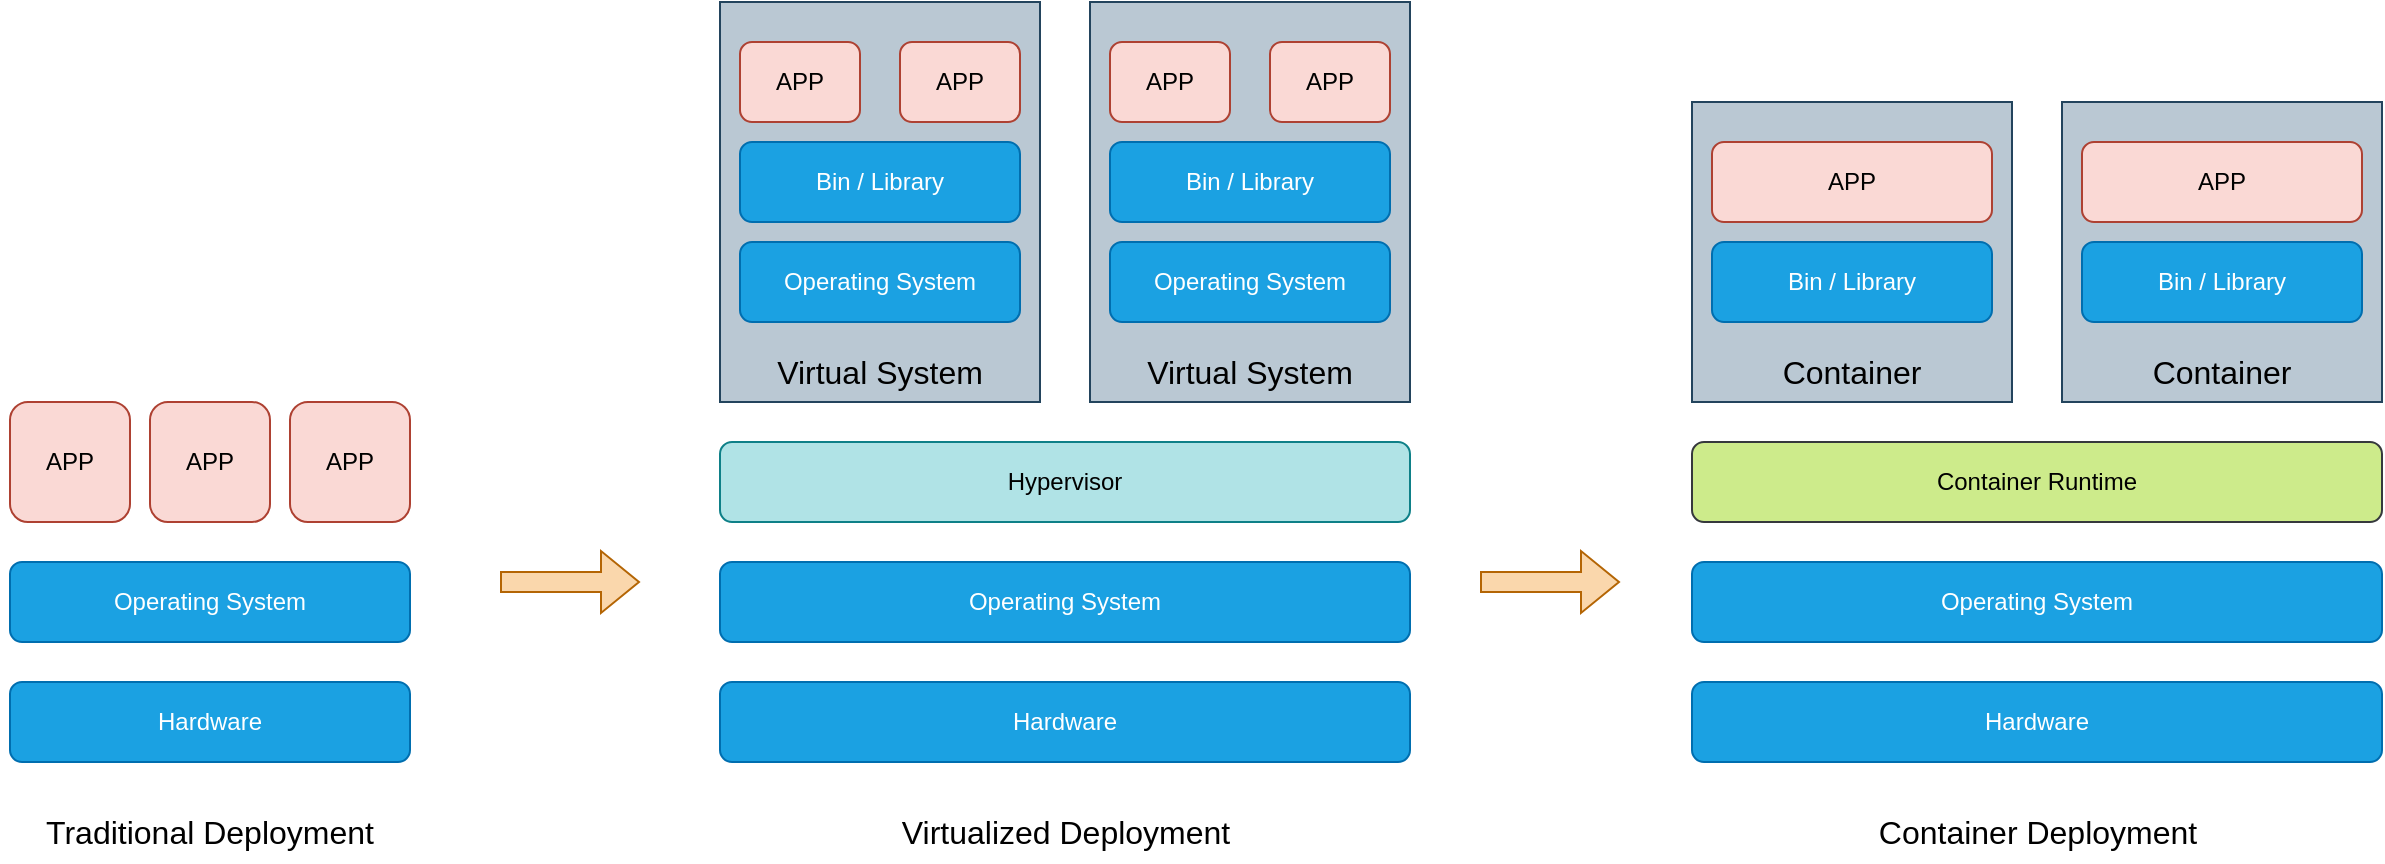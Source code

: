 <mxfile version="22.0.8" type="github">
  <diagram name="第 1 页" id="i1kklar53S_GGs_v64jb">
    <mxGraphModel dx="1242" dy="756" grid="1" gridSize="10" guides="1" tooltips="1" connect="1" arrows="1" fold="1" page="1" pageScale="1" pageWidth="827" pageHeight="1169" math="0" shadow="0">
      <root>
        <mxCell id="0" />
        <mxCell id="1" parent="0" />
        <mxCell id="-WrX6jAIOm3FxNoPc4Nv-13" value="" style="rounded=0;whiteSpace=wrap;html=1;fillColor=#bac8d3;strokeColor=#23445d;" vertex="1" parent="1">
          <mxGeometry x="410" y="70" width="160" height="200" as="geometry" />
        </mxCell>
        <mxCell id="-WrX6jAIOm3FxNoPc4Nv-1" value="Hardware" style="rounded=1;whiteSpace=wrap;html=1;fillColor=#1ba1e2;strokeColor=#006EAF;fontColor=#ffffff;" vertex="1" parent="1">
          <mxGeometry x="55" y="410" width="200" height="40" as="geometry" />
        </mxCell>
        <mxCell id="-WrX6jAIOm3FxNoPc4Nv-2" value="Traditional Deployment" style="text;html=1;strokeColor=none;fillColor=none;align=center;verticalAlign=middle;whiteSpace=wrap;rounded=0;fontSize=16;" vertex="1" parent="1">
          <mxGeometry x="50" y="470" width="210" height="30" as="geometry" />
        </mxCell>
        <mxCell id="-WrX6jAIOm3FxNoPc4Nv-3" value="Operating System" style="rounded=1;whiteSpace=wrap;html=1;fillColor=#1ba1e2;strokeColor=#006EAF;fontColor=#ffffff;" vertex="1" parent="1">
          <mxGeometry x="55" y="350" width="200" height="40" as="geometry" />
        </mxCell>
        <mxCell id="-WrX6jAIOm3FxNoPc4Nv-4" value="APP" style="rounded=1;whiteSpace=wrap;html=1;fillColor=#fad9d5;strokeColor=#ae4132;" vertex="1" parent="1">
          <mxGeometry x="55" y="270" width="60" height="60" as="geometry" />
        </mxCell>
        <mxCell id="-WrX6jAIOm3FxNoPc4Nv-5" value="APP" style="rounded=1;whiteSpace=wrap;html=1;fillColor=#fad9d5;strokeColor=#ae4132;" vertex="1" parent="1">
          <mxGeometry x="195" y="270" width="60" height="60" as="geometry" />
        </mxCell>
        <mxCell id="-WrX6jAIOm3FxNoPc4Nv-6" value="APP" style="rounded=1;whiteSpace=wrap;html=1;fillColor=#fad9d5;strokeColor=#ae4132;" vertex="1" parent="1">
          <mxGeometry x="125" y="270" width="60" height="60" as="geometry" />
        </mxCell>
        <mxCell id="-WrX6jAIOm3FxNoPc4Nv-7" value="Hardware" style="rounded=1;whiteSpace=wrap;html=1;fillColor=#1ba1e2;strokeColor=#006EAF;fontColor=#ffffff;" vertex="1" parent="1">
          <mxGeometry x="410" y="410" width="345" height="40" as="geometry" />
        </mxCell>
        <mxCell id="-WrX6jAIOm3FxNoPc4Nv-8" value="Virtualized Deployment" style="text;html=1;strokeColor=none;fillColor=none;align=center;verticalAlign=middle;whiteSpace=wrap;rounded=0;fontSize=16;" vertex="1" parent="1">
          <mxGeometry x="477.5" y="470" width="210" height="30" as="geometry" />
        </mxCell>
        <mxCell id="-WrX6jAIOm3FxNoPc4Nv-9" value="Operating System" style="rounded=1;whiteSpace=wrap;html=1;fillColor=#1ba1e2;strokeColor=#006EAF;fontColor=#ffffff;" vertex="1" parent="1">
          <mxGeometry x="410" y="350" width="345" height="40" as="geometry" />
        </mxCell>
        <mxCell id="-WrX6jAIOm3FxNoPc4Nv-10" value="Hypervisor" style="rounded=1;whiteSpace=wrap;html=1;fillColor=#b0e3e6;strokeColor=#0e8088;" vertex="1" parent="1">
          <mxGeometry x="410" y="290" width="345" height="40" as="geometry" />
        </mxCell>
        <mxCell id="-WrX6jAIOm3FxNoPc4Nv-12" value="Operating System" style="rounded=1;whiteSpace=wrap;html=1;fillColor=#1ba1e2;strokeColor=#006EAF;fontColor=#ffffff;" vertex="1" parent="1">
          <mxGeometry x="420" y="190" width="140" height="40" as="geometry" />
        </mxCell>
        <mxCell id="-WrX6jAIOm3FxNoPc4Nv-14" value="Bin / Library" style="rounded=1;whiteSpace=wrap;html=1;fillColor=#1ba1e2;strokeColor=#006EAF;fontColor=#ffffff;" vertex="1" parent="1">
          <mxGeometry x="420" y="140" width="140" height="40" as="geometry" />
        </mxCell>
        <mxCell id="-WrX6jAIOm3FxNoPc4Nv-15" value="APP" style="rounded=1;whiteSpace=wrap;html=1;fillColor=#fad9d5;strokeColor=#ae4132;" vertex="1" parent="1">
          <mxGeometry x="420" y="90" width="60" height="40" as="geometry" />
        </mxCell>
        <mxCell id="-WrX6jAIOm3FxNoPc4Nv-16" value="APP" style="rounded=1;whiteSpace=wrap;html=1;fillColor=#fad9d5;strokeColor=#ae4132;" vertex="1" parent="1">
          <mxGeometry x="500" y="90" width="60" height="40" as="geometry" />
        </mxCell>
        <mxCell id="-WrX6jAIOm3FxNoPc4Nv-17" value="Virtual System" style="text;html=1;strokeColor=none;fillColor=none;align=center;verticalAlign=middle;whiteSpace=wrap;rounded=0;fontSize=16;" vertex="1" parent="1">
          <mxGeometry x="430" y="240" width="120" height="30" as="geometry" />
        </mxCell>
        <mxCell id="-WrX6jAIOm3FxNoPc4Nv-18" value="" style="rounded=0;whiteSpace=wrap;html=1;fillColor=#bac8d3;strokeColor=#23445d;" vertex="1" parent="1">
          <mxGeometry x="595" y="70" width="160" height="200" as="geometry" />
        </mxCell>
        <mxCell id="-WrX6jAIOm3FxNoPc4Nv-19" value="Operating System" style="rounded=1;whiteSpace=wrap;html=1;fillColor=#1ba1e2;strokeColor=#006EAF;fontColor=#ffffff;" vertex="1" parent="1">
          <mxGeometry x="605" y="190" width="140" height="40" as="geometry" />
        </mxCell>
        <mxCell id="-WrX6jAIOm3FxNoPc4Nv-20" value="Bin / Library" style="rounded=1;whiteSpace=wrap;html=1;fillColor=#1ba1e2;strokeColor=#006EAF;fontColor=#ffffff;" vertex="1" parent="1">
          <mxGeometry x="605" y="140" width="140" height="40" as="geometry" />
        </mxCell>
        <mxCell id="-WrX6jAIOm3FxNoPc4Nv-21" value="APP" style="rounded=1;whiteSpace=wrap;html=1;fillColor=#fad9d5;strokeColor=#ae4132;" vertex="1" parent="1">
          <mxGeometry x="605" y="90" width="60" height="40" as="geometry" />
        </mxCell>
        <mxCell id="-WrX6jAIOm3FxNoPc4Nv-22" value="APP" style="rounded=1;whiteSpace=wrap;html=1;fillColor=#fad9d5;strokeColor=#ae4132;" vertex="1" parent="1">
          <mxGeometry x="685" y="90" width="60" height="40" as="geometry" />
        </mxCell>
        <mxCell id="-WrX6jAIOm3FxNoPc4Nv-23" value="Virtual System" style="text;html=1;strokeColor=none;fillColor=none;align=center;verticalAlign=middle;whiteSpace=wrap;rounded=0;fontSize=16;" vertex="1" parent="1">
          <mxGeometry x="615" y="240" width="120" height="30" as="geometry" />
        </mxCell>
        <mxCell id="-WrX6jAIOm3FxNoPc4Nv-24" value="" style="shape=flexArrow;endArrow=classic;html=1;rounded=0;fillColor=#fad7ac;strokeColor=#b46504;" edge="1" parent="1">
          <mxGeometry width="50" height="50" relative="1" as="geometry">
            <mxPoint x="300" y="360" as="sourcePoint" />
            <mxPoint x="370" y="360" as="targetPoint" />
          </mxGeometry>
        </mxCell>
        <mxCell id="-WrX6jAIOm3FxNoPc4Nv-25" value="" style="shape=flexArrow;endArrow=classic;html=1;rounded=0;fillColor=#fad7ac;strokeColor=#b46504;" edge="1" parent="1">
          <mxGeometry width="50" height="50" relative="1" as="geometry">
            <mxPoint x="790" y="360" as="sourcePoint" />
            <mxPoint x="860" y="360" as="targetPoint" />
          </mxGeometry>
        </mxCell>
        <mxCell id="-WrX6jAIOm3FxNoPc4Nv-26" value="Hardware" style="rounded=1;whiteSpace=wrap;html=1;fillColor=#1ba1e2;strokeColor=#006EAF;fontColor=#ffffff;" vertex="1" parent="1">
          <mxGeometry x="896" y="410" width="345" height="40" as="geometry" />
        </mxCell>
        <mxCell id="-WrX6jAIOm3FxNoPc4Nv-27" value="Container Deployment" style="text;html=1;strokeColor=none;fillColor=none;align=center;verticalAlign=middle;whiteSpace=wrap;rounded=0;fontSize=16;" vertex="1" parent="1">
          <mxGeometry x="963.5" y="470" width="210" height="30" as="geometry" />
        </mxCell>
        <mxCell id="-WrX6jAIOm3FxNoPc4Nv-28" value="Operating System" style="rounded=1;whiteSpace=wrap;html=1;fillColor=#1ba1e2;strokeColor=#006EAF;fontColor=#ffffff;" vertex="1" parent="1">
          <mxGeometry x="896" y="350" width="345" height="40" as="geometry" />
        </mxCell>
        <mxCell id="-WrX6jAIOm3FxNoPc4Nv-29" value="Container Runtime" style="rounded=1;whiteSpace=wrap;html=1;fillColor=#cdeb8b;strokeColor=#36393d;" vertex="1" parent="1">
          <mxGeometry x="896" y="290" width="345" height="40" as="geometry" />
        </mxCell>
        <mxCell id="-WrX6jAIOm3FxNoPc4Nv-30" value="" style="rounded=0;whiteSpace=wrap;html=1;fillColor=#bac8d3;strokeColor=#23445d;" vertex="1" parent="1">
          <mxGeometry x="896" y="120" width="160" height="150" as="geometry" />
        </mxCell>
        <mxCell id="-WrX6jAIOm3FxNoPc4Nv-32" value="Bin / Library" style="rounded=1;whiteSpace=wrap;html=1;fillColor=#1ba1e2;strokeColor=#006EAF;fontColor=#ffffff;" vertex="1" parent="1">
          <mxGeometry x="906" y="190" width="140" height="40" as="geometry" />
        </mxCell>
        <mxCell id="-WrX6jAIOm3FxNoPc4Nv-33" value="APP" style="rounded=1;whiteSpace=wrap;html=1;fillColor=#fad9d5;strokeColor=#ae4132;" vertex="1" parent="1">
          <mxGeometry x="906" y="140" width="140" height="40" as="geometry" />
        </mxCell>
        <mxCell id="-WrX6jAIOm3FxNoPc4Nv-35" value="Container" style="text;html=1;strokeColor=none;fillColor=none;align=center;verticalAlign=middle;whiteSpace=wrap;rounded=0;fontSize=16;" vertex="1" parent="1">
          <mxGeometry x="916" y="240" width="120" height="30" as="geometry" />
        </mxCell>
        <mxCell id="-WrX6jAIOm3FxNoPc4Nv-42" value="" style="rounded=0;whiteSpace=wrap;html=1;fillColor=#bac8d3;strokeColor=#23445d;" vertex="1" parent="1">
          <mxGeometry x="1081" y="120" width="160" height="150" as="geometry" />
        </mxCell>
        <mxCell id="-WrX6jAIOm3FxNoPc4Nv-43" value="Bin / Library" style="rounded=1;whiteSpace=wrap;html=1;fillColor=#1ba1e2;strokeColor=#006EAF;fontColor=#ffffff;" vertex="1" parent="1">
          <mxGeometry x="1091" y="190" width="140" height="40" as="geometry" />
        </mxCell>
        <mxCell id="-WrX6jAIOm3FxNoPc4Nv-44" value="APP" style="rounded=1;whiteSpace=wrap;html=1;fillColor=#fad9d5;strokeColor=#ae4132;" vertex="1" parent="1">
          <mxGeometry x="1091" y="140" width="140" height="40" as="geometry" />
        </mxCell>
        <mxCell id="-WrX6jAIOm3FxNoPc4Nv-45" value="Container" style="text;html=1;strokeColor=none;fillColor=none;align=center;verticalAlign=middle;whiteSpace=wrap;rounded=0;fontSize=16;" vertex="1" parent="1">
          <mxGeometry x="1101" y="240" width="120" height="30" as="geometry" />
        </mxCell>
      </root>
    </mxGraphModel>
  </diagram>
</mxfile>
